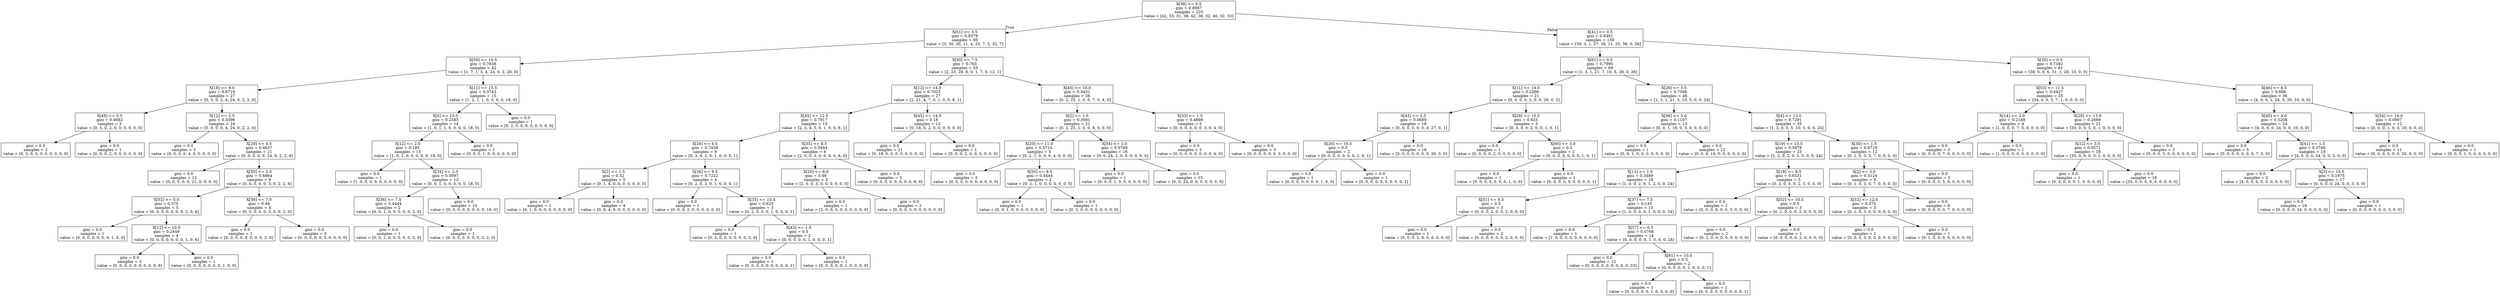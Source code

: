 digraph Tree {
node [shape=box] ;
0 [label="X[38] <= 0.5\ngini = 0.8987\nsamples = 225\nvalue = [42, 33, 31, 38, 42, 36, 32, 40, 32, 33]"] ;
1 [label="X[61] <= 3.5\ngini = 0.8379\nsamples = 95\nvalue = [3, 30, 30, 11, 4, 25, 7, 2, 32, 7]"] ;
0 -> 1 [labeldistance=2.5, labelangle=45, headlabel="True"] ;
2 [label="X[50] <= 10.5\ngini = 0.7638\nsamples = 42\nvalue = [1, 7, 1, 3, 4, 24, 0, 2, 20, 6]"] ;
1 -> 2 ;
3 [label="X[18] <= 9.0\ngini = 0.6716\nsamples = 27\nvalue = [0, 5, 0, 2, 4, 24, 0, 2, 2, 6]"] ;
2 -> 3 ;
4 [label="X[49] <= 0.5\ngini = 0.4082\nsamples = 3\nvalue = [0, 5, 0, 2, 0, 0, 0, 0, 0, 0]"] ;
3 -> 4 ;
5 [label="gini = 0.0\nsamples = 2\nvalue = [0, 5, 0, 0, 0, 0, 0, 0, 0, 0]"] ;
4 -> 5 ;
6 [label="gini = 0.0\nsamples = 1\nvalue = [0, 0, 0, 2, 0, 0, 0, 0, 0, 0]"] ;
4 -> 6 ;
7 [label="X[12] <= 2.5\ngini = 0.5596\nsamples = 24\nvalue = [0, 0, 0, 0, 4, 24, 0, 2, 2, 6]"] ;
3 -> 7 ;
8 [label="gini = 0.0\nsamples = 3\nvalue = [0, 0, 0, 0, 4, 0, 0, 0, 0, 0]"] ;
7 -> 8 ;
9 [label="X[29] <= 4.5\ngini = 0.4637\nsamples = 21\nvalue = [0, 0, 0, 0, 0, 24, 0, 2, 2, 6]"] ;
7 -> 9 ;
10 [label="gini = 0.0\nsamples = 12\nvalue = [0, 0, 0, 0, 0, 21, 0, 0, 0, 0]"] ;
9 -> 10 ;
11 [label="X[50] <= 2.0\ngini = 0.6864\nsamples = 9\nvalue = [0, 0, 0, 0, 0, 3, 0, 2, 2, 6]"] ;
9 -> 11 ;
12 [label="X[52] <= 5.0\ngini = 0.375\nsamples = 5\nvalue = [0, 0, 0, 0, 0, 0, 0, 2, 0, 6]"] ;
11 -> 12 ;
13 [label="gini = 0.0\nsamples = 1\nvalue = [0, 0, 0, 0, 0, 0, 0, 1, 0, 0]"] ;
12 -> 13 ;
14 [label="X[12] <= 10.5\ngini = 0.2449\nsamples = 4\nvalue = [0, 0, 0, 0, 0, 0, 0, 1, 0, 6]"] ;
12 -> 14 ;
15 [label="gini = 0.0\nsamples = 3\nvalue = [0, 0, 0, 0, 0, 0, 0, 0, 0, 6]"] ;
14 -> 15 ;
16 [label="gini = 0.0\nsamples = 1\nvalue = [0, 0, 0, 0, 0, 0, 0, 1, 0, 0]"] ;
14 -> 16 ;
17 [label="X[58] <= 7.0\ngini = 0.48\nsamples = 4\nvalue = [0, 0, 0, 0, 0, 3, 0, 0, 2, 0]"] ;
11 -> 17 ;
18 [label="gini = 0.0\nsamples = 1\nvalue = [0, 0, 0, 0, 0, 0, 0, 0, 2, 0]"] ;
17 -> 18 ;
19 [label="gini = 0.0\nsamples = 3\nvalue = [0, 0, 0, 0, 0, 3, 0, 0, 0, 0]"] ;
17 -> 19 ;
20 [label="X[11] <= 15.5\ngini = 0.3743\nsamples = 15\nvalue = [1, 2, 1, 1, 0, 0, 0, 0, 18, 0]"] ;
2 -> 20 ;
21 [label="X[5] <= 15.0\ngini = 0.2585\nsamples = 14\nvalue = [1, 0, 1, 1, 0, 0, 0, 0, 18, 0]"] ;
20 -> 21 ;
22 [label="X[12] <= 2.0\ngini = 0.185\nsamples = 13\nvalue = [1, 0, 1, 0, 0, 0, 0, 0, 18, 0]"] ;
21 -> 22 ;
23 [label="gini = 0.0\nsamples = 1\nvalue = [1, 0, 0, 0, 0, 0, 0, 0, 0, 0]"] ;
22 -> 23 ;
24 [label="X[34] <= 2.0\ngini = 0.0997\nsamples = 12\nvalue = [0, 0, 1, 0, 0, 0, 0, 0, 18, 0]"] ;
22 -> 24 ;
25 [label="X[36] <= 7.5\ngini = 0.4444\nsamples = 2\nvalue = [0, 0, 1, 0, 0, 0, 0, 0, 2, 0]"] ;
24 -> 25 ;
26 [label="gini = 0.0\nsamples = 1\nvalue = [0, 0, 1, 0, 0, 0, 0, 0, 0, 0]"] ;
25 -> 26 ;
27 [label="gini = 0.0\nsamples = 1\nvalue = [0, 0, 0, 0, 0, 0, 0, 0, 2, 0]"] ;
25 -> 27 ;
28 [label="gini = 0.0\nsamples = 10\nvalue = [0, 0, 0, 0, 0, 0, 0, 0, 16, 0]"] ;
24 -> 28 ;
29 [label="gini = 0.0\nsamples = 1\nvalue = [0, 0, 0, 1, 0, 0, 0, 0, 0, 0]"] ;
21 -> 29 ;
30 [label="gini = 0.0\nsamples = 1\nvalue = [0, 2, 0, 0, 0, 0, 0, 0, 0, 0]"] ;
20 -> 30 ;
31 [label="X[50] <= 7.5\ngini = 0.763\nsamples = 53\nvalue = [2, 23, 29, 8, 0, 1, 7, 0, 12, 1]"] ;
1 -> 31 ;
32 [label="X[12] <= 14.5\ngini = 0.7025\nsamples = 27\nvalue = [2, 21, 4, 7, 0, 1, 0, 0, 8, 1]"] ;
31 -> 32 ;
33 [label="X[45] <= 12.5\ngini = 0.7917\nsamples = 15\nvalue = [2, 3, 4, 5, 0, 1, 0, 0, 8, 1]"] ;
32 -> 33 ;
34 [label="X[26] <= 4.5\ngini = 0.7438\nsamples = 9\nvalue = [0, 3, 4, 2, 0, 1, 0, 0, 0, 1]"] ;
33 -> 34 ;
35 [label="X[2] <= 1.5\ngini = 0.32\nsamples = 5\nvalue = [0, 1, 4, 0, 0, 0, 0, 0, 0, 0]"] ;
34 -> 35 ;
36 [label="gini = 0.0\nsamples = 1\nvalue = [0, 1, 0, 0, 0, 0, 0, 0, 0, 0]"] ;
35 -> 36 ;
37 [label="gini = 0.0\nsamples = 4\nvalue = [0, 0, 4, 0, 0, 0, 0, 0, 0, 0]"] ;
35 -> 37 ;
38 [label="X[36] <= 9.5\ngini = 0.7222\nsamples = 4\nvalue = [0, 2, 0, 2, 0, 1, 0, 0, 0, 1]"] ;
34 -> 38 ;
39 [label="gini = 0.0\nsamples = 1\nvalue = [0, 0, 0, 2, 0, 0, 0, 0, 0, 0]"] ;
38 -> 39 ;
40 [label="X[35] <= 13.5\ngini = 0.625\nsamples = 3\nvalue = [0, 2, 0, 0, 0, 1, 0, 0, 0, 1]"] ;
38 -> 40 ;
41 [label="gini = 0.0\nsamples = 1\nvalue = [0, 2, 0, 0, 0, 0, 0, 0, 0, 0]"] ;
40 -> 41 ;
42 [label="X[43] <= 1.5\ngini = 0.5\nsamples = 2\nvalue = [0, 0, 0, 0, 0, 1, 0, 0, 0, 1]"] ;
40 -> 42 ;
43 [label="gini = 0.0\nsamples = 1\nvalue = [0, 0, 0, 0, 0, 0, 0, 0, 0, 1]"] ;
42 -> 43 ;
44 [label="gini = 0.0\nsamples = 1\nvalue = [0, 0, 0, 0, 0, 1, 0, 0, 0, 0]"] ;
42 -> 44 ;
45 [label="X[35] <= 8.5\ngini = 0.5444\nsamples = 6\nvalue = [2, 0, 0, 3, 0, 0, 0, 0, 8, 0]"] ;
33 -> 45 ;
46 [label="X[20] <= 8.0\ngini = 0.48\nsamples = 3\nvalue = [2, 0, 0, 3, 0, 0, 0, 0, 0, 0]"] ;
45 -> 46 ;
47 [label="gini = 0.0\nsamples = 1\nvalue = [2, 0, 0, 0, 0, 0, 0, 0, 0, 0]"] ;
46 -> 47 ;
48 [label="gini = 0.0\nsamples = 2\nvalue = [0, 0, 0, 3, 0, 0, 0, 0, 0, 0]"] ;
46 -> 48 ;
49 [label="gini = 0.0\nsamples = 3\nvalue = [0, 0, 0, 0, 0, 0, 0, 0, 8, 0]"] ;
45 -> 49 ;
50 [label="X[45] <= 14.5\ngini = 0.18\nsamples = 12\nvalue = [0, 18, 0, 2, 0, 0, 0, 0, 0, 0]"] ;
32 -> 50 ;
51 [label="gini = 0.0\nsamples = 11\nvalue = [0, 18, 0, 0, 0, 0, 0, 0, 0, 0]"] ;
50 -> 51 ;
52 [label="gini = 0.0\nsamples = 1\nvalue = [0, 0, 0, 2, 0, 0, 0, 0, 0, 0]"] ;
50 -> 52 ;
53 [label="X[45] <= 10.0\ngini = 0.5431\nsamples = 26\nvalue = [0, 2, 25, 1, 0, 0, 7, 0, 4, 0]"] ;
31 -> 53 ;
54 [label="X[2] <= 1.0\ngini = 0.3691\nsamples = 21\nvalue = [0, 2, 25, 1, 0, 0, 4, 0, 0, 0]"] ;
53 -> 54 ;
55 [label="X[20] <= 11.0\ngini = 0.5714\nsamples = 5\nvalue = [0, 2, 1, 0, 0, 0, 4, 0, 0, 0]"] ;
54 -> 55 ;
56 [label="gini = 0.0\nsamples = 3\nvalue = [0, 0, 0, 0, 0, 0, 4, 0, 0, 0]"] ;
55 -> 56 ;
57 [label="X[50] <= 8.5\ngini = 0.4444\nsamples = 2\nvalue = [0, 2, 1, 0, 0, 0, 0, 0, 0, 0]"] ;
55 -> 57 ;
58 [label="gini = 0.0\nsamples = 1\nvalue = [0, 0, 1, 0, 0, 0, 0, 0, 0, 0]"] ;
57 -> 58 ;
59 [label="gini = 0.0\nsamples = 1\nvalue = [0, 2, 0, 0, 0, 0, 0, 0, 0, 0]"] ;
57 -> 59 ;
60 [label="X[54] <= 1.0\ngini = 0.0768\nsamples = 16\nvalue = [0, 0, 24, 1, 0, 0, 0, 0, 0, 0]"] ;
54 -> 60 ;
61 [label="gini = 0.0\nsamples = 1\nvalue = [0, 0, 0, 1, 0, 0, 0, 0, 0, 0]"] ;
60 -> 61 ;
62 [label="gini = 0.0\nsamples = 15\nvalue = [0, 0, 24, 0, 0, 0, 0, 0, 0, 0]"] ;
60 -> 62 ;
63 [label="X[33] <= 1.5\ngini = 0.4898\nsamples = 5\nvalue = [0, 0, 0, 0, 0, 0, 3, 0, 4, 0]"] ;
53 -> 63 ;
64 [label="gini = 0.0\nsamples = 2\nvalue = [0, 0, 0, 0, 0, 0, 0, 0, 4, 0]"] ;
63 -> 64 ;
65 [label="gini = 0.0\nsamples = 3\nvalue = [0, 0, 0, 0, 0, 0, 3, 0, 0, 0]"] ;
63 -> 65 ;
66 [label="X[41] <= 0.5\ngini = 0.8481\nsamples = 130\nvalue = [39, 3, 1, 27, 38, 11, 25, 38, 0, 26]"] ;
0 -> 66 [labeldistance=2.5, labelangle=-45, headlabel="False"] ;
67 [label="X[61] <= 0.5\ngini = 0.7995\nsamples = 69\nvalue = [1, 3, 1, 21, 7, 10, 5, 28, 0, 26]"] ;
66 -> 67 ;
68 [label="X[11] <= 14.5\ngini = 0.2266\nsamples = 21\nvalue = [0, 0, 0, 0, 2, 0, 0, 28, 0, 2]"] ;
67 -> 68 ;
69 [label="X[43] <= 2.5\ngini = 0.0689\nsamples = 18\nvalue = [0, 0, 0, 0, 0, 0, 0, 27, 0, 1]"] ;
68 -> 69 ;
70 [label="X[26] <= 10.5\ngini = 0.5\nsamples = 2\nvalue = [0, 0, 0, 0, 0, 0, 0, 1, 0, 1]"] ;
69 -> 70 ;
71 [label="gini = 0.0\nsamples = 1\nvalue = [0, 0, 0, 0, 0, 0, 0, 1, 0, 0]"] ;
70 -> 71 ;
72 [label="gini = 0.0\nsamples = 1\nvalue = [0, 0, 0, 0, 0, 0, 0, 0, 0, 1]"] ;
70 -> 72 ;
73 [label="gini = 0.0\nsamples = 16\nvalue = [0, 0, 0, 0, 0, 0, 0, 26, 0, 0]"] ;
69 -> 73 ;
74 [label="X[29] <= 10.5\ngini = 0.625\nsamples = 3\nvalue = [0, 0, 0, 0, 2, 0, 0, 1, 0, 1]"] ;
68 -> 74 ;
75 [label="gini = 0.0\nsamples = 1\nvalue = [0, 0, 0, 0, 2, 0, 0, 0, 0, 0]"] ;
74 -> 75 ;
76 [label="X[60] <= 3.0\ngini = 0.5\nsamples = 2\nvalue = [0, 0, 0, 0, 0, 0, 0, 1, 0, 1]"] ;
74 -> 76 ;
77 [label="gini = 0.0\nsamples = 1\nvalue = [0, 0, 0, 0, 0, 0, 0, 1, 0, 0]"] ;
76 -> 77 ;
78 [label="gini = 0.0\nsamples = 1\nvalue = [0, 0, 0, 0, 0, 0, 0, 0, 0, 1]"] ;
76 -> 78 ;
79 [label="X[26] <= 3.5\ngini = 0.7596\nsamples = 48\nvalue = [1, 3, 1, 21, 5, 10, 5, 0, 0, 24]"] ;
67 -> 79 ;
80 [label="X[36] <= 5.0\ngini = 0.1107\nsamples = 13\nvalue = [0, 0, 1, 16, 0, 0, 0, 0, 0, 0]"] ;
79 -> 80 ;
81 [label="gini = 0.0\nsamples = 1\nvalue = [0, 0, 1, 0, 0, 0, 0, 0, 0, 0]"] ;
80 -> 81 ;
82 [label="gini = 0.0\nsamples = 12\nvalue = [0, 0, 0, 16, 0, 0, 0, 0, 0, 0]"] ;
80 -> 82 ;
83 [label="X[4] <= 13.0\ngini = 0.7291\nsamples = 35\nvalue = [1, 3, 0, 5, 5, 10, 5, 0, 0, 24]"] ;
79 -> 83 ;
84 [label="X[19] <= 13.5\ngini = 0.5478\nsamples = 23\nvalue = [1, 2, 0, 2, 0, 3, 5, 0, 0, 24]"] ;
83 -> 84 ;
85 [label="X[13] <= 1.0\ngini = 0.3489\nsamples = 18\nvalue = [1, 0, 0, 2, 0, 1, 2, 0, 0, 24]"] ;
84 -> 85 ;
86 [label="X[51] <= 9.5\ngini = 0.5\nsamples = 3\nvalue = [0, 0, 0, 2, 0, 0, 2, 0, 0, 0]"] ;
85 -> 86 ;
87 [label="gini = 0.0\nsamples = 1\nvalue = [0, 0, 0, 2, 0, 0, 0, 0, 0, 0]"] ;
86 -> 87 ;
88 [label="gini = 0.0\nsamples = 2\nvalue = [0, 0, 0, 0, 0, 0, 2, 0, 0, 0]"] ;
86 -> 88 ;
89 [label="X[37] <= 7.5\ngini = 0.145\nsamples = 15\nvalue = [1, 0, 0, 0, 0, 1, 0, 0, 0, 24]"] ;
85 -> 89 ;
90 [label="gini = 0.0\nsamples = 1\nvalue = [1, 0, 0, 0, 0, 0, 0, 0, 0, 0]"] ;
89 -> 90 ;
91 [label="X[57] <= 0.5\ngini = 0.0768\nsamples = 14\nvalue = [0, 0, 0, 0, 0, 1, 0, 0, 0, 24]"] ;
89 -> 91 ;
92 [label="gini = 0.0\nsamples = 12\nvalue = [0, 0, 0, 0, 0, 0, 0, 0, 0, 23]"] ;
91 -> 92 ;
93 [label="X[61] <= 10.0\ngini = 0.5\nsamples = 2\nvalue = [0, 0, 0, 0, 0, 1, 0, 0, 0, 1]"] ;
91 -> 93 ;
94 [label="gini = 0.0\nsamples = 1\nvalue = [0, 0, 0, 0, 0, 1, 0, 0, 0, 0]"] ;
93 -> 94 ;
95 [label="gini = 0.0\nsamples = 1\nvalue = [0, 0, 0, 0, 0, 0, 0, 0, 0, 1]"] ;
93 -> 95 ;
96 [label="X[18] <= 8.5\ngini = 0.6531\nsamples = 5\nvalue = [0, 2, 0, 0, 0, 2, 3, 0, 0, 0]"] ;
84 -> 96 ;
97 [label="gini = 0.0\nsamples = 2\nvalue = [0, 0, 0, 0, 0, 0, 3, 0, 0, 0]"] ;
96 -> 97 ;
98 [label="X[52] <= 10.5\ngini = 0.5\nsamples = 3\nvalue = [0, 2, 0, 0, 0, 2, 0, 0, 0, 0]"] ;
96 -> 98 ;
99 [label="gini = 0.0\nsamples = 2\nvalue = [0, 2, 0, 0, 0, 0, 0, 0, 0, 0]"] ;
98 -> 99 ;
100 [label="gini = 0.0\nsamples = 1\nvalue = [0, 0, 0, 0, 0, 2, 0, 0, 0, 0]"] ;
98 -> 100 ;
101 [label="X[30] <= 1.5\ngini = 0.6719\nsamples = 12\nvalue = [0, 1, 0, 3, 5, 7, 0, 0, 0, 0]"] ;
83 -> 101 ;
102 [label="X[2] <= 3.0\ngini = 0.5124\nsamples = 9\nvalue = [0, 1, 0, 3, 0, 7, 0, 0, 0, 0]"] ;
101 -> 102 ;
103 [label="X[52] <= 12.0\ngini = 0.375\nsamples = 3\nvalue = [0, 1, 0, 3, 0, 0, 0, 0, 0, 0]"] ;
102 -> 103 ;
104 [label="gini = 0.0\nsamples = 2\nvalue = [0, 0, 0, 3, 0, 0, 0, 0, 0, 0]"] ;
103 -> 104 ;
105 [label="gini = 0.0\nsamples = 1\nvalue = [0, 1, 0, 0, 0, 0, 0, 0, 0, 0]"] ;
103 -> 105 ;
106 [label="gini = 0.0\nsamples = 6\nvalue = [0, 0, 0, 0, 0, 7, 0, 0, 0, 0]"] ;
102 -> 106 ;
107 [label="gini = 0.0\nsamples = 3\nvalue = [0, 0, 0, 0, 5, 0, 0, 0, 0, 0]"] ;
101 -> 107 ;
108 [label="X[35] <= 0.5\ngini = 0.7382\nsamples = 61\nvalue = [38, 0, 0, 6, 31, 1, 20, 10, 0, 0]"] ;
66 -> 108 ;
109 [label="X[53] <= 11.5\ngini = 0.4427\nsamples = 25\nvalue = [34, 0, 0, 5, 7, 1, 0, 0, 0, 0]"] ;
108 -> 109 ;
110 [label="X[14] <= 2.0\ngini = 0.2188\nsamples = 4\nvalue = [1, 0, 0, 0, 7, 0, 0, 0, 0, 0]"] ;
109 -> 110 ;
111 [label="gini = 0.0\nsamples = 3\nvalue = [0, 0, 0, 0, 7, 0, 0, 0, 0, 0]"] ;
110 -> 111 ;
112 [label="gini = 0.0\nsamples = 1\nvalue = [1, 0, 0, 0, 0, 0, 0, 0, 0, 0]"] ;
110 -> 112 ;
113 [label="X[20] <= 13.0\ngini = 0.2669\nsamples = 21\nvalue = [33, 0, 0, 5, 0, 1, 0, 0, 0, 0]"] ;
109 -> 113 ;
114 [label="X[12] <= 3.0\ngini = 0.0571\nsamples = 19\nvalue = [33, 0, 0, 0, 0, 1, 0, 0, 0, 0]"] ;
113 -> 114 ;
115 [label="gini = 0.0\nsamples = 1\nvalue = [0, 0, 0, 0, 0, 1, 0, 0, 0, 0]"] ;
114 -> 115 ;
116 [label="gini = 0.0\nsamples = 18\nvalue = [33, 0, 0, 0, 0, 0, 0, 0, 0, 0]"] ;
114 -> 116 ;
117 [label="gini = 0.0\nsamples = 2\nvalue = [0, 0, 0, 5, 0, 0, 0, 0, 0, 0]"] ;
113 -> 117 ;
118 [label="X[46] <= 6.5\ngini = 0.686\nsamples = 36\nvalue = [4, 0, 0, 1, 24, 0, 20, 10, 0, 0]"] ;
108 -> 118 ;
119 [label="X[45] <= 4.0\ngini = 0.5208\nsamples = 24\nvalue = [4, 0, 0, 0, 24, 0, 0, 10, 0, 0]"] ;
118 -> 119 ;
120 [label="gini = 0.0\nsamples = 5\nvalue = [0, 0, 0, 0, 0, 0, 0, 7, 0, 0]"] ;
119 -> 120 ;
121 [label="X[41] <= 1.5\ngini = 0.3746\nsamples = 19\nvalue = [4, 0, 0, 0, 24, 0, 0, 3, 0, 0]"] ;
119 -> 121 ;
122 [label="gini = 0.0\nsamples = 2\nvalue = [4, 0, 0, 0, 0, 0, 0, 0, 0, 0]"] ;
121 -> 122 ;
123 [label="X[3] <= 15.0\ngini = 0.1975\nsamples = 17\nvalue = [0, 0, 0, 0, 24, 0, 0, 3, 0, 0]"] ;
121 -> 123 ;
124 [label="gini = 0.0\nsamples = 16\nvalue = [0, 0, 0, 0, 24, 0, 0, 0, 0, 0]"] ;
123 -> 124 ;
125 [label="gini = 0.0\nsamples = 1\nvalue = [0, 0, 0, 0, 0, 0, 0, 3, 0, 0]"] ;
123 -> 125 ;
126 [label="X[54] <= 14.0\ngini = 0.0907\nsamples = 12\nvalue = [0, 0, 0, 1, 0, 0, 20, 0, 0, 0]"] ;
118 -> 126 ;
127 [label="gini = 0.0\nsamples = 11\nvalue = [0, 0, 0, 0, 0, 0, 20, 0, 0, 0]"] ;
126 -> 127 ;
128 [label="gini = 0.0\nsamples = 1\nvalue = [0, 0, 0, 1, 0, 0, 0, 0, 0, 0]"] ;
126 -> 128 ;
}